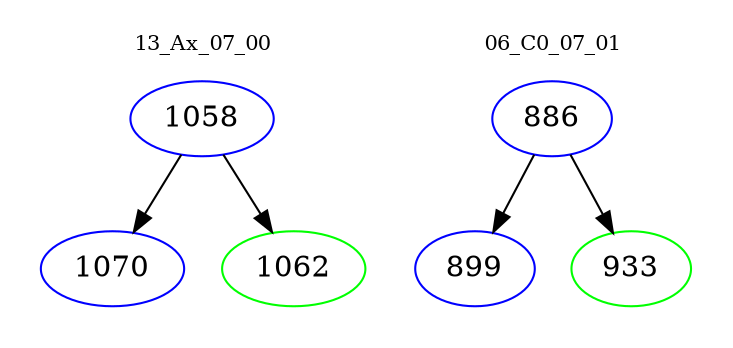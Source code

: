 digraph{
subgraph cluster_0 {
color = white
label = "13_Ax_07_00";
fontsize=10;
T0_1058 [label="1058", color="blue"]
T0_1058 -> T0_1070 [color="black"]
T0_1070 [label="1070", color="blue"]
T0_1058 -> T0_1062 [color="black"]
T0_1062 [label="1062", color="green"]
}
subgraph cluster_1 {
color = white
label = "06_C0_07_01";
fontsize=10;
T1_886 [label="886", color="blue"]
T1_886 -> T1_899 [color="black"]
T1_899 [label="899", color="blue"]
T1_886 -> T1_933 [color="black"]
T1_933 [label="933", color="green"]
}
}
